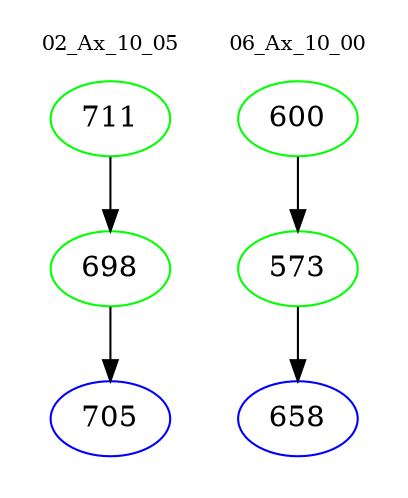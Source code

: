 digraph{
subgraph cluster_0 {
color = white
label = "02_Ax_10_05";
fontsize=10;
T0_711 [label="711", color="green"]
T0_711 -> T0_698 [color="black"]
T0_698 [label="698", color="green"]
T0_698 -> T0_705 [color="black"]
T0_705 [label="705", color="blue"]
}
subgraph cluster_1 {
color = white
label = "06_Ax_10_00";
fontsize=10;
T1_600 [label="600", color="green"]
T1_600 -> T1_573 [color="black"]
T1_573 [label="573", color="green"]
T1_573 -> T1_658 [color="black"]
T1_658 [label="658", color="blue"]
}
}
